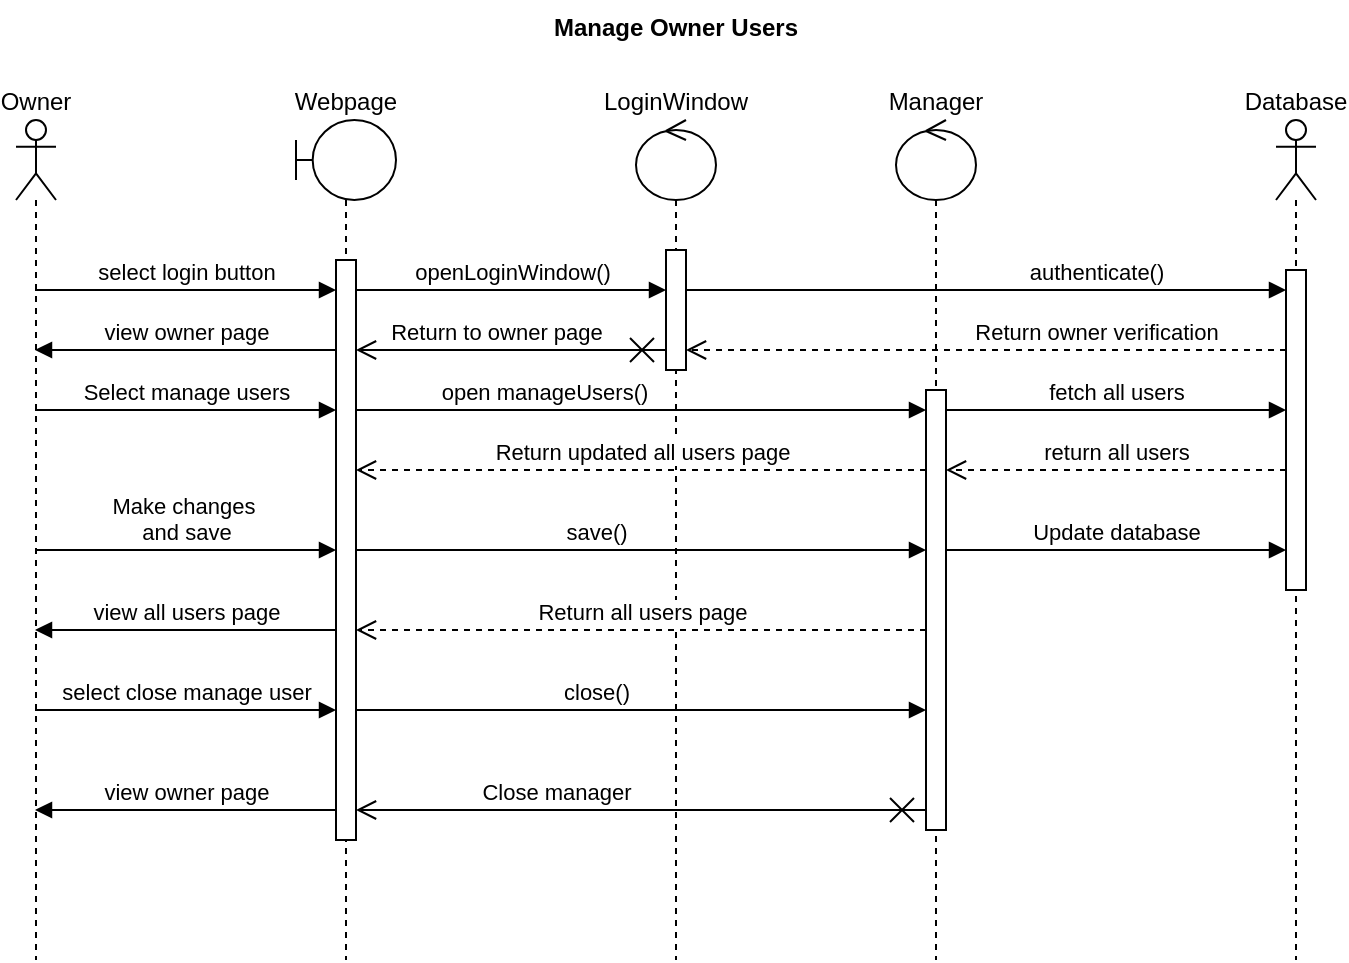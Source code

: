 <mxfile version="20.3.0" type="device"><diagram id="aWFk8jPY2MmRojWQCba8" name="Page-1"><mxGraphModel dx="1422" dy="857" grid="1" gridSize="10" guides="1" tooltips="1" connect="1" arrows="1" fold="1" page="1" pageScale="1" pageWidth="850" pageHeight="1100" math="0" shadow="0"><root><mxCell id="0"/><mxCell id="1" parent="0"/><mxCell id="fuEKCW4SCzqdRqs_v720-33" value="Manage Owner Users" style="text;align=center;fontStyle=1;verticalAlign=middle;spacingLeft=3;spacingRight=3;strokeColor=none;rotatable=0;points=[[0,0.5],[1,0.5]];portConstraint=eastwest;gradientColor=none;" parent="1" vertex="1"><mxGeometry x="350" y="200" width="80" height="26" as="geometry"/></mxCell><mxCell id="ytdm0bjvOUmg3eVs8yCo-1" value="Owner" style="shape=umlLifeline;participant=umlActor;perimeter=lifelinePerimeter;whiteSpace=wrap;html=1;container=1;collapsible=0;recursiveResize=0;verticalAlign=bottom;spacingTop=36;outlineConnect=0;labelPosition=center;verticalLabelPosition=top;align=center;" parent="1" vertex="1"><mxGeometry x="60" y="260" width="20" height="420" as="geometry"/></mxCell><mxCell id="ytdm0bjvOUmg3eVs8yCo-2" value="Webpage" style="shape=umlLifeline;participant=umlBoundary;perimeter=lifelinePerimeter;whiteSpace=wrap;html=1;container=1;collapsible=0;recursiveResize=0;verticalAlign=bottom;spacingTop=36;outlineConnect=0;labelPosition=center;verticalLabelPosition=top;align=center;" parent="1" vertex="1"><mxGeometry x="200" y="260" width="50" height="420" as="geometry"/></mxCell><mxCell id="ytdm0bjvOUmg3eVs8yCo-6" value="" style="html=1;points=[];perimeter=orthogonalPerimeter;" parent="ytdm0bjvOUmg3eVs8yCo-2" vertex="1"><mxGeometry x="20" y="70" width="10" height="290" as="geometry"/></mxCell><mxCell id="ytdm0bjvOUmg3eVs8yCo-3" value="Database" style="shape=umlLifeline;participant=umlActor;perimeter=lifelinePerimeter;whiteSpace=wrap;html=1;container=1;collapsible=0;recursiveResize=0;verticalAlign=bottom;spacingTop=36;outlineConnect=0;labelPosition=center;verticalLabelPosition=top;align=center;" parent="1" vertex="1"><mxGeometry x="690" y="260" width="20" height="420" as="geometry"/></mxCell><mxCell id="ytdm0bjvOUmg3eVs8yCo-9" value="" style="html=1;points=[];perimeter=orthogonalPerimeter;" parent="ytdm0bjvOUmg3eVs8yCo-3" vertex="1"><mxGeometry x="5" y="75" width="10" height="160" as="geometry"/></mxCell><mxCell id="ytdm0bjvOUmg3eVs8yCo-4" value="Manager" style="shape=umlLifeline;participant=umlControl;perimeter=lifelinePerimeter;whiteSpace=wrap;html=1;container=1;collapsible=0;recursiveResize=0;verticalAlign=bottom;spacingTop=36;outlineConnect=0;labelPosition=center;verticalLabelPosition=top;align=center;" parent="1" vertex="1"><mxGeometry x="500" y="260" width="40" height="420" as="geometry"/></mxCell><mxCell id="ytdm0bjvOUmg3eVs8yCo-8" value="" style="html=1;points=[];perimeter=orthogonalPerimeter;" parent="ytdm0bjvOUmg3eVs8yCo-4" vertex="1"><mxGeometry x="15" y="135" width="10" height="220" as="geometry"/></mxCell><mxCell id="ytdm0bjvOUmg3eVs8yCo-5" value="LoginWindow" style="shape=umlLifeline;participant=umlControl;perimeter=lifelinePerimeter;whiteSpace=wrap;html=1;container=1;collapsible=0;recursiveResize=0;verticalAlign=bottom;spacingTop=36;outlineConnect=0;labelPosition=center;verticalLabelPosition=top;align=center;" parent="1" vertex="1"><mxGeometry x="370" y="260" width="40" height="420" as="geometry"/></mxCell><mxCell id="ytdm0bjvOUmg3eVs8yCo-7" value="" style="html=1;points=[];perimeter=orthogonalPerimeter;" parent="ytdm0bjvOUmg3eVs8yCo-5" vertex="1"><mxGeometry x="15" y="65" width="10" height="60" as="geometry"/></mxCell><mxCell id="ytdm0bjvOUmg3eVs8yCo-10" value="select login button" style="html=1;verticalAlign=bottom;endArrow=block;rounded=0;" parent="1" edge="1"><mxGeometry width="80" relative="1" as="geometry"><mxPoint x="69.5" y="345" as="sourcePoint"/><mxPoint x="220" y="345" as="targetPoint"/><Array as="points"><mxPoint x="100" y="345"/></Array></mxGeometry></mxCell><mxCell id="ytdm0bjvOUmg3eVs8yCo-11" value="openLoginWindow()" style="html=1;verticalAlign=bottom;endArrow=block;rounded=0;" parent="1" target="ytdm0bjvOUmg3eVs8yCo-7" edge="1"><mxGeometry width="80" relative="1" as="geometry"><mxPoint x="230" y="345" as="sourcePoint"/><mxPoint x="440" y="355" as="targetPoint"/><Array as="points"><mxPoint x="260" y="345"/></Array></mxGeometry></mxCell><mxCell id="ytdm0bjvOUmg3eVs8yCo-12" value="authenticate()" style="html=1;verticalAlign=bottom;endArrow=block;rounded=0;" parent="1" source="ytdm0bjvOUmg3eVs8yCo-7" target="ytdm0bjvOUmg3eVs8yCo-9" edge="1"><mxGeometry x="0.367" width="80" relative="1" as="geometry"><mxPoint x="630" y="345" as="sourcePoint"/><mxPoint x="710" y="345" as="targetPoint"/><Array as="points"><mxPoint x="670" y="345"/></Array><mxPoint as="offset"/></mxGeometry></mxCell><mxCell id="ytdm0bjvOUmg3eVs8yCo-13" value="Return owner verification" style="html=1;verticalAlign=bottom;endArrow=open;dashed=1;endSize=8;rounded=0;" parent="1" source="ytdm0bjvOUmg3eVs8yCo-9" target="ytdm0bjvOUmg3eVs8yCo-7" edge="1"><mxGeometry x="-0.367" relative="1" as="geometry"><mxPoint x="710" y="374.5" as="sourcePoint"/><mxPoint x="370" y="374.5" as="targetPoint"/><Array as="points"><mxPoint x="650" y="375"/></Array><mxPoint as="offset"/></mxGeometry></mxCell><mxCell id="w5uDAgEvV8OGOobbDXhR-2" value="Select manage users" style="html=1;verticalAlign=bottom;endArrow=block;rounded=0;" edge="1" parent="1"><mxGeometry width="80" relative="1" as="geometry"><mxPoint x="69.5" y="405" as="sourcePoint"/><mxPoint x="220" y="405" as="targetPoint"/><Array as="points"><mxPoint x="180" y="405"/></Array></mxGeometry></mxCell><mxCell id="w5uDAgEvV8OGOobbDXhR-3" value="open manageUsers()" style="html=1;verticalAlign=bottom;endArrow=block;rounded=0;" edge="1" parent="1" target="ytdm0bjvOUmg3eVs8yCo-8"><mxGeometry x="-0.343" width="80" relative="1" as="geometry"><mxPoint x="230" y="405" as="sourcePoint"/><mxPoint x="390" y="405" as="targetPoint"/><Array as="points"><mxPoint x="280" y="405"/></Array><mxPoint as="offset"/></mxGeometry></mxCell><mxCell id="w5uDAgEvV8OGOobbDXhR-4" value="return all users" style="html=1;verticalAlign=bottom;endArrow=open;dashed=1;endSize=8;rounded=0;" edge="1" parent="1" source="ytdm0bjvOUmg3eVs8yCo-9" target="ytdm0bjvOUmg3eVs8yCo-8"><mxGeometry relative="1" as="geometry"><mxPoint x="740" y="435" as="sourcePoint"/><mxPoint x="660" y="435" as="targetPoint"/><Array as="points"><mxPoint x="670" y="435"/></Array></mxGeometry></mxCell><mxCell id="w5uDAgEvV8OGOobbDXhR-5" value="Return all users page" style="html=1;verticalAlign=bottom;endArrow=open;dashed=1;endSize=8;rounded=0;" edge="1" parent="1" source="ytdm0bjvOUmg3eVs8yCo-8"><mxGeometry relative="1" as="geometry"><mxPoint x="580" y="435" as="sourcePoint"/><mxPoint x="230" y="515" as="targetPoint"/><Array as="points"><mxPoint x="480" y="515"/></Array></mxGeometry></mxCell><mxCell id="w5uDAgEvV8OGOobbDXhR-6" value="fetch all users" style="html=1;verticalAlign=bottom;endArrow=block;rounded=0;" edge="1" parent="1" source="ytdm0bjvOUmg3eVs8yCo-8" target="ytdm0bjvOUmg3eVs8yCo-9"><mxGeometry width="80" relative="1" as="geometry"><mxPoint x="650" y="405" as="sourcePoint"/><mxPoint x="730" y="405" as="targetPoint"/><Array as="points"><mxPoint x="650" y="405"/></Array></mxGeometry></mxCell><mxCell id="w5uDAgEvV8OGOobbDXhR-7" value="Make changes&amp;nbsp;&lt;br&gt;and save" style="html=1;verticalAlign=bottom;endArrow=block;rounded=0;" edge="1" parent="1"><mxGeometry width="80" relative="1" as="geometry"><mxPoint x="69.5" y="475" as="sourcePoint"/><mxPoint x="220" y="475" as="targetPoint"/><Array as="points"><mxPoint x="180" y="475"/></Array></mxGeometry></mxCell><mxCell id="w5uDAgEvV8OGOobbDXhR-8" value="save()" style="html=1;verticalAlign=bottom;endArrow=block;rounded=0;" edge="1" parent="1" target="ytdm0bjvOUmg3eVs8yCo-8"><mxGeometry x="-0.158" width="80" relative="1" as="geometry"><mxPoint x="230" y="475" as="sourcePoint"/><mxPoint x="400" y="505" as="targetPoint"/><Array as="points"><mxPoint x="390" y="475"/></Array><mxPoint as="offset"/></mxGeometry></mxCell><mxCell id="w5uDAgEvV8OGOobbDXhR-9" value="Update database" style="html=1;verticalAlign=bottom;endArrow=block;rounded=0;" edge="1" parent="1" source="ytdm0bjvOUmg3eVs8yCo-8" target="ytdm0bjvOUmg3eVs8yCo-9"><mxGeometry width="80" relative="1" as="geometry"><mxPoint x="650" y="474.5" as="sourcePoint"/><mxPoint x="730" y="474.5" as="targetPoint"/><Array as="points"><mxPoint x="660" y="475"/></Array></mxGeometry></mxCell><mxCell id="w5uDAgEvV8OGOobbDXhR-10" value="Return updated all users page" style="html=1;verticalAlign=bottom;endArrow=open;dashed=1;endSize=8;rounded=0;" edge="1" parent="1" source="ytdm0bjvOUmg3eVs8yCo-8"><mxGeometry relative="1" as="geometry"><mxPoint x="550" y="515" as="sourcePoint"/><mxPoint x="230" y="435" as="targetPoint"/><Array as="points"><mxPoint x="470" y="435"/></Array></mxGeometry></mxCell><mxCell id="w5uDAgEvV8OGOobbDXhR-11" value="Close manager" style="endArrow=open;startArrow=cross;endFill=0;startFill=0;endSize=8;startSize=10;html=1;rounded=0;labelPosition=center;verticalLabelPosition=top;align=center;verticalAlign=bottom;" edge="1" parent="1" source="ytdm0bjvOUmg3eVs8yCo-8"><mxGeometry x="0.298" width="160" relative="1" as="geometry"><mxPoint x="580" y="615" as="sourcePoint"/><mxPoint x="230" y="605" as="targetPoint"/><Array as="points"><mxPoint x="470" y="605"/></Array><mxPoint as="offset"/></mxGeometry></mxCell><mxCell id="w5uDAgEvV8OGOobbDXhR-12" value="select close manage user" style="html=1;verticalAlign=bottom;endArrow=block;rounded=0;" edge="1" parent="1"><mxGeometry width="80" relative="1" as="geometry"><mxPoint x="69.5" y="555" as="sourcePoint"/><mxPoint x="220" y="555" as="targetPoint"/><Array as="points"><mxPoint x="170" y="555"/></Array></mxGeometry></mxCell><mxCell id="w5uDAgEvV8OGOobbDXhR-13" value="close()" style="html=1;verticalAlign=bottom;endArrow=block;rounded=0;" edge="1" parent="1" target="ytdm0bjvOUmg3eVs8yCo-8"><mxGeometry x="-0.158" width="80" relative="1" as="geometry"><mxPoint x="230" y="555" as="sourcePoint"/><mxPoint x="400" y="585" as="targetPoint"/><Array as="points"><mxPoint x="480" y="555"/></Array><mxPoint as="offset"/></mxGeometry></mxCell><mxCell id="w5uDAgEvV8OGOobbDXhR-14" value="Return to owner page" style="endArrow=open;startArrow=cross;endFill=0;startFill=0;endSize=8;startSize=10;html=1;rounded=0;labelPosition=center;verticalLabelPosition=top;align=center;verticalAlign=bottom;" edge="1" parent="1" source="ytdm0bjvOUmg3eVs8yCo-7"><mxGeometry x="0.097" width="160" relative="1" as="geometry"><mxPoint x="360" y="375" as="sourcePoint"/><mxPoint x="230" y="375" as="targetPoint"/><Array as="points"><mxPoint x="330" y="375"/></Array><mxPoint as="offset"/></mxGeometry></mxCell><mxCell id="w5uDAgEvV8OGOobbDXhR-15" value="view all users page" style="html=1;verticalAlign=bottom;endArrow=block;rounded=0;" edge="1" parent="1"><mxGeometry width="80" relative="1" as="geometry"><mxPoint x="220" y="515" as="sourcePoint"/><mxPoint x="69.5" y="515" as="targetPoint"/><Array as="points"><mxPoint x="180" y="515"/></Array></mxGeometry></mxCell><mxCell id="w5uDAgEvV8OGOobbDXhR-16" value="view owner page" style="html=1;verticalAlign=bottom;endArrow=block;rounded=0;" edge="1" parent="1"><mxGeometry width="80" relative="1" as="geometry"><mxPoint x="220" y="605" as="sourcePoint"/><mxPoint x="69.5" y="605" as="targetPoint"/><Array as="points"><mxPoint x="200" y="605"/></Array></mxGeometry></mxCell><mxCell id="w5uDAgEvV8OGOobbDXhR-17" value="view owner page" style="html=1;verticalAlign=bottom;endArrow=block;rounded=0;" edge="1" parent="1"><mxGeometry width="80" relative="1" as="geometry"><mxPoint x="220" y="375" as="sourcePoint"/><mxPoint x="69.5" y="375" as="targetPoint"/><Array as="points"><mxPoint x="200" y="375"/></Array></mxGeometry></mxCell></root></mxGraphModel></diagram></mxfile>